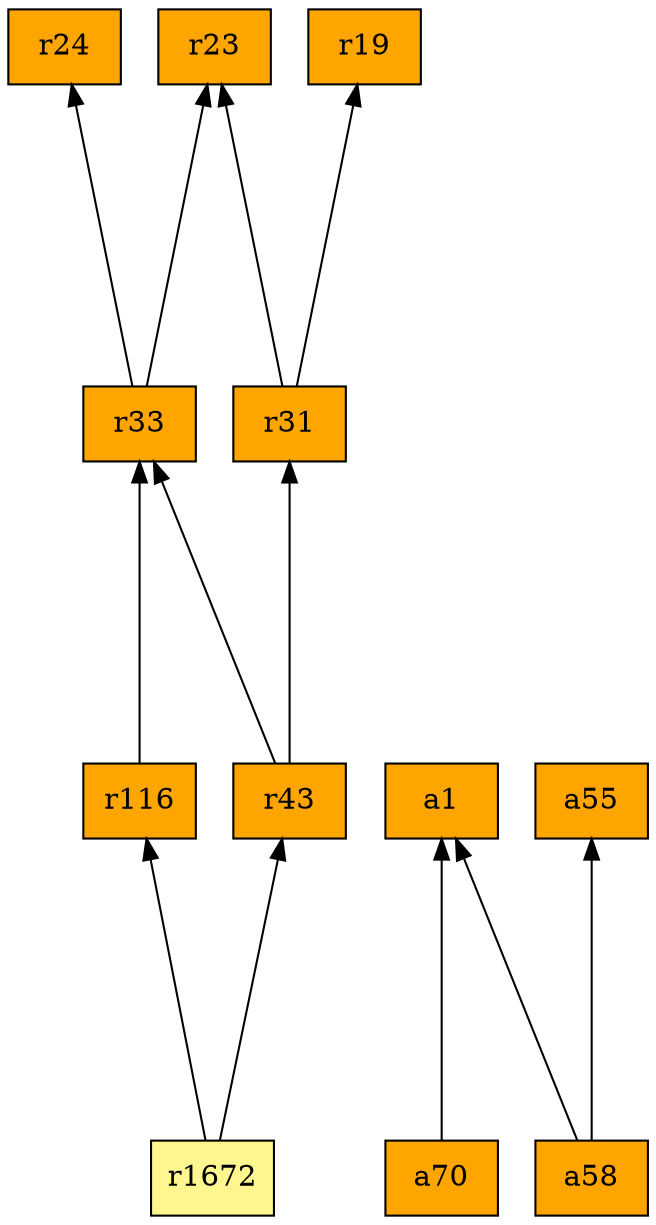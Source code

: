 digraph G {
rankdir=BT;ranksep="2.0";
"r116" [shape=record,fillcolor=orange,style=filled,label="{r116}"];
"a1" [shape=record,fillcolor=orange,style=filled,label="{a1}"];
"a58" [shape=record,fillcolor=orange,style=filled,label="{a58}"];
"r24" [shape=record,fillcolor=orange,style=filled,label="{r24}"];
"a70" [shape=record,fillcolor=orange,style=filled,label="{a70}"];
"r19" [shape=record,fillcolor=orange,style=filled,label="{r19}"];
"r23" [shape=record,fillcolor=orange,style=filled,label="{r23}"];
"r33" [shape=record,fillcolor=orange,style=filled,label="{r33}"];
"r31" [shape=record,fillcolor=orange,style=filled,label="{r31}"];
"a55" [shape=record,fillcolor=orange,style=filled,label="{a55}"];
"r43" [shape=record,fillcolor=orange,style=filled,label="{r43}"];
"r1672" [shape=record,fillcolor=khaki1,style=filled,label="{r1672}"];
"r116" -> "r33"
"a58" -> "a1"
"a58" -> "a55"
"a70" -> "a1"
"r33" -> "r24"
"r33" -> "r23"
"r31" -> "r19"
"r31" -> "r23"
"r43" -> "r33"
"r43" -> "r31"
"r1672" -> "r116"
"r1672" -> "r43"
}